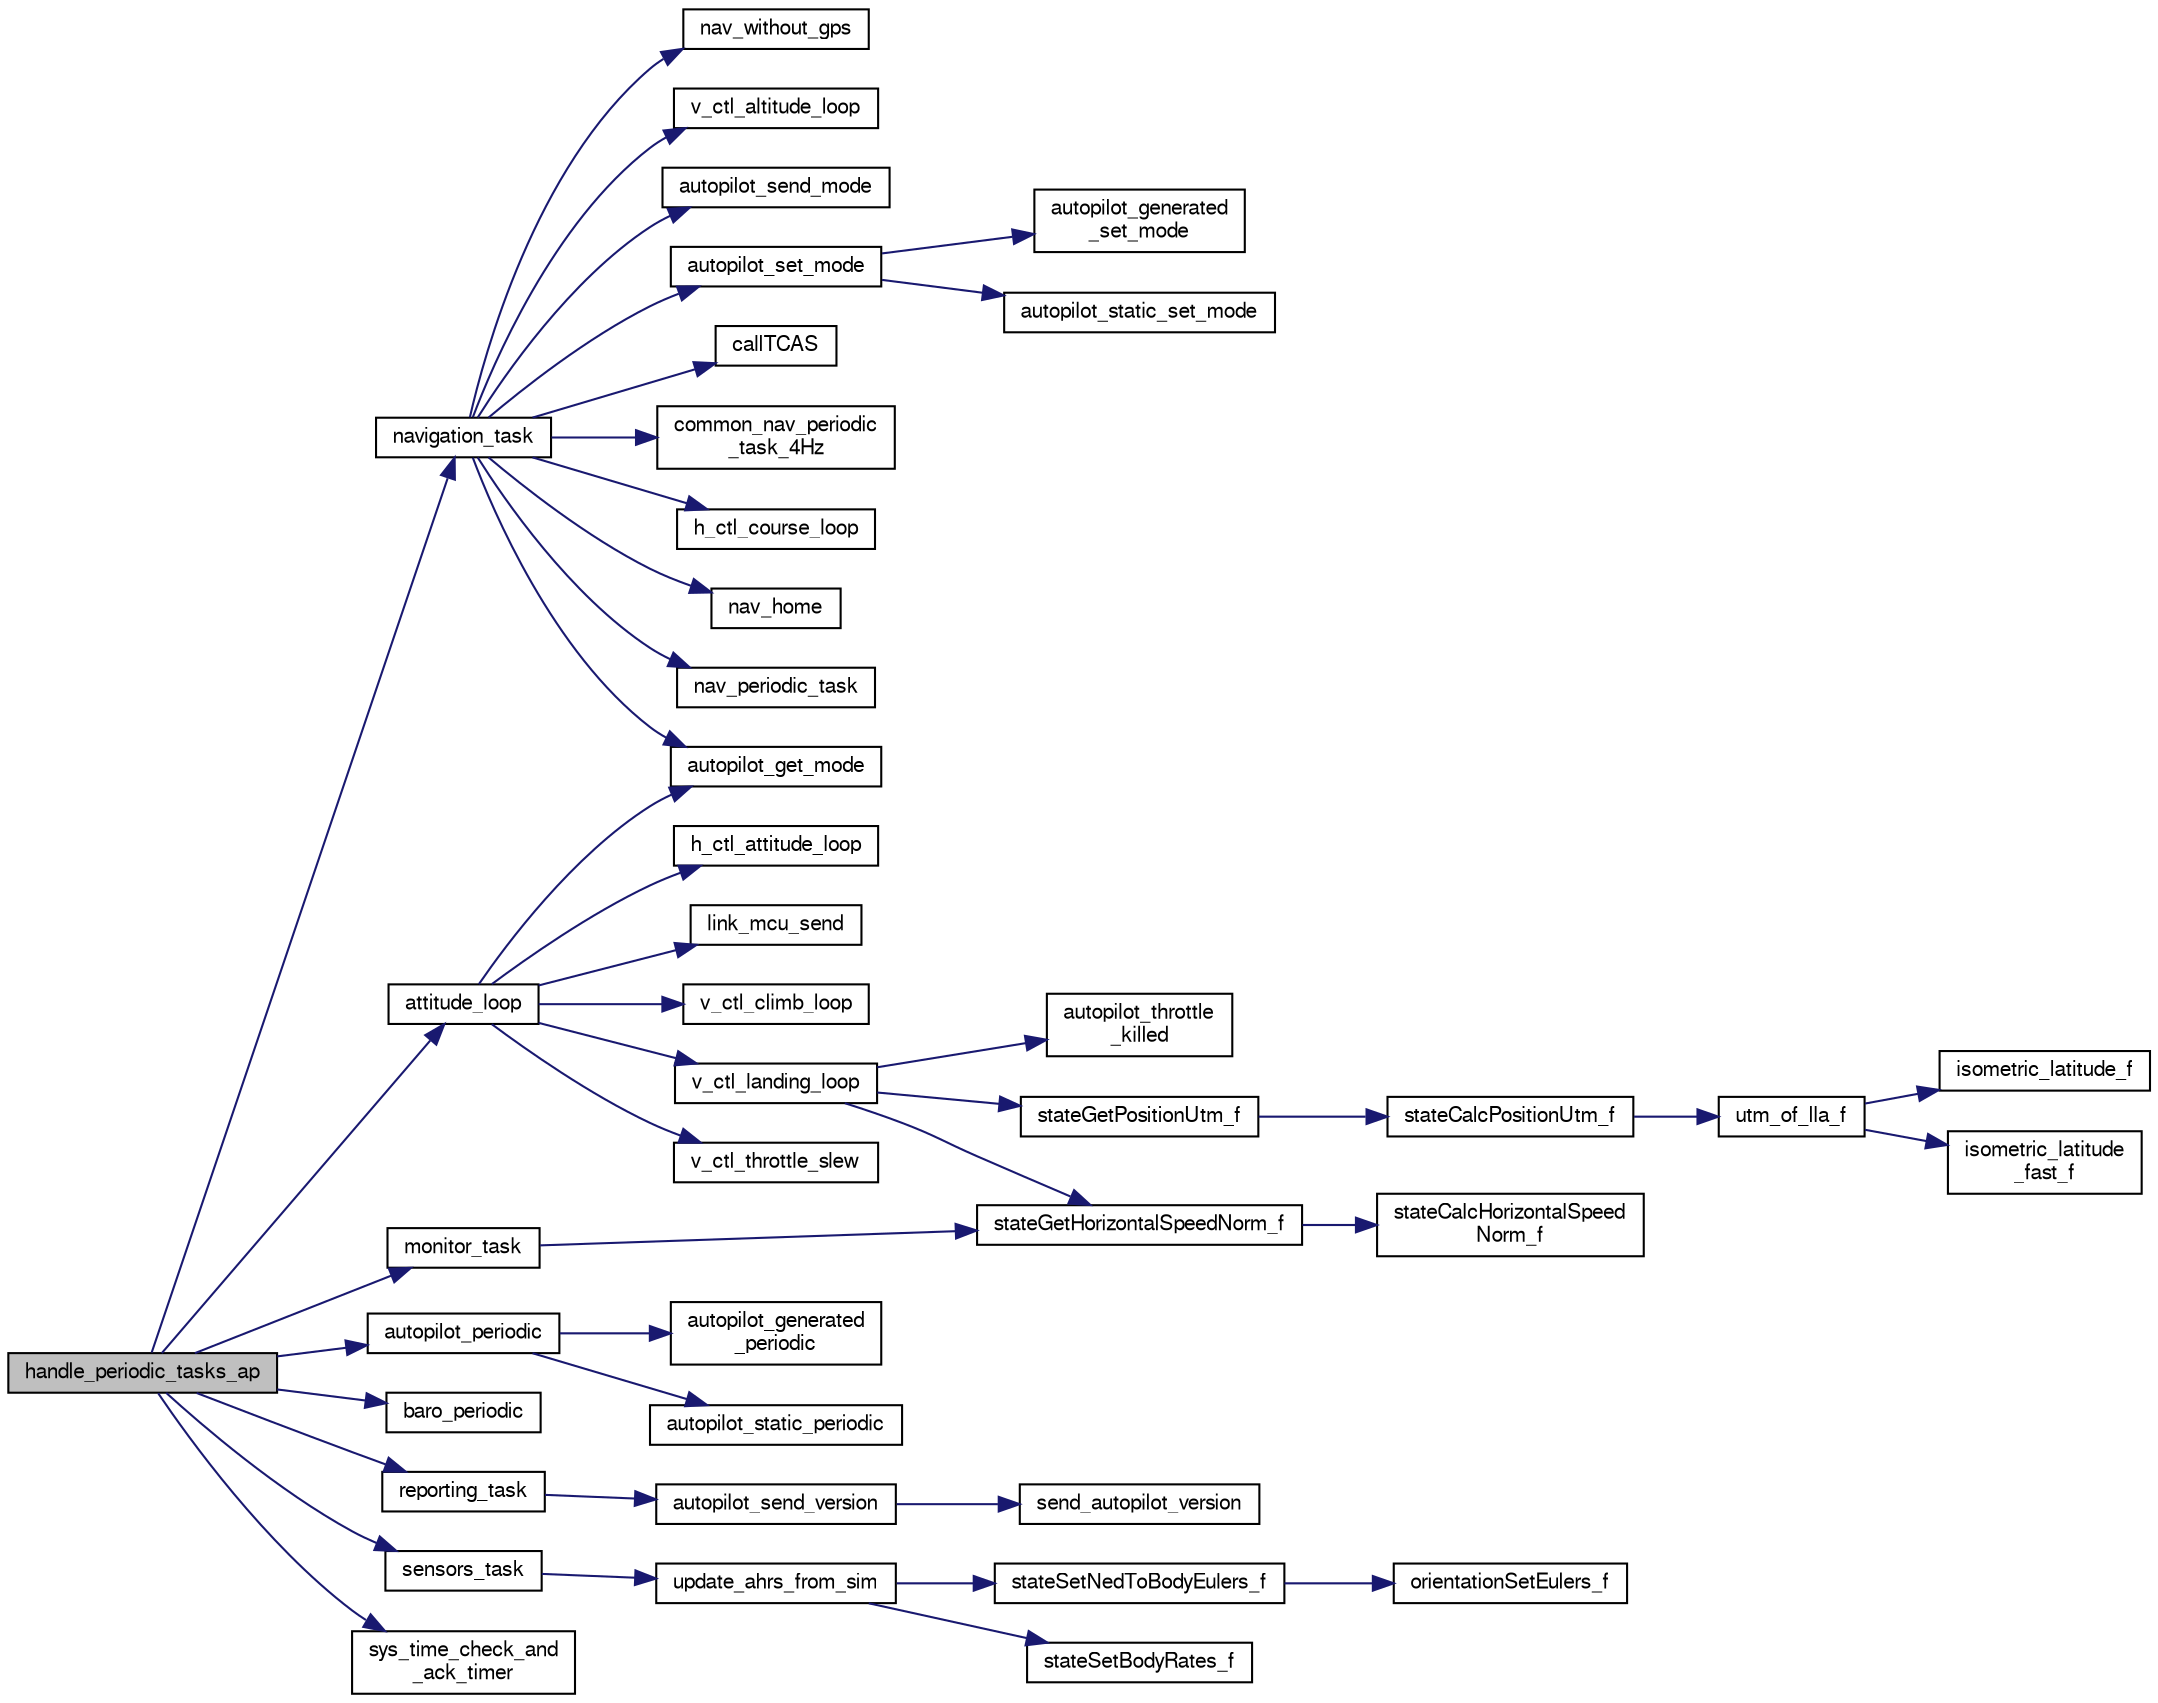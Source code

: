 digraph "handle_periodic_tasks_ap"
{
  edge [fontname="FreeSans",fontsize="10",labelfontname="FreeSans",labelfontsize="10"];
  node [fontname="FreeSans",fontsize="10",shape=record];
  rankdir="LR";
  Node1 [label="handle_periodic_tasks_ap",height=0.2,width=0.4,color="black", fillcolor="grey75", style="filled", fontcolor="black"];
  Node1 -> Node2 [color="midnightblue",fontsize="10",style="solid",fontname="FreeSans"];
  Node2 [label="attitude_loop",height=0.2,width=0.4,color="black", fillcolor="white", style="filled",URL="$fixedwing_2autopilot__static_8c.html#a315546d9034361bbc6970b3792dc8b67"];
  Node2 -> Node3 [color="midnightblue",fontsize="10",style="solid",fontname="FreeSans"];
  Node3 [label="autopilot_get_mode",height=0.2,width=0.4,color="black", fillcolor="white", style="filled",URL="$autopilot_8c.html#a23af2ac2d4bcb9b71c869a409de61cc4",tooltip="get autopilot mode "];
  Node2 -> Node4 [color="midnightblue",fontsize="10",style="solid",fontname="FreeSans"];
  Node4 [label="h_ctl_attitude_loop",height=0.2,width=0.4,color="black", fillcolor="white", style="filled",URL="$stabilization__adaptive_8c.html#a86f0d47644538be1345aab19c7dc3de4"];
  Node2 -> Node5 [color="midnightblue",fontsize="10",style="solid",fontname="FreeSans"];
  Node5 [label="link_mcu_send",height=0.2,width=0.4,color="black", fillcolor="white", style="filled",URL="$link__mcu__can_8h.html#ad2f41351eb7b54410360a1e9f1f2407a"];
  Node2 -> Node6 [color="midnightblue",fontsize="10",style="solid",fontname="FreeSans"];
  Node6 [label="v_ctl_climb_loop",height=0.2,width=0.4,color="black", fillcolor="white", style="filled",URL="$energy__ctrl_8c.html#a38f0bbceda8812281fc650c2c1aac6c8",tooltip="Auto-throttle inner loop. "];
  Node2 -> Node7 [color="midnightblue",fontsize="10",style="solid",fontname="FreeSans"];
  Node7 [label="v_ctl_landing_loop",height=0.2,width=0.4,color="black", fillcolor="white", style="filled",URL="$guidance__common_8h.html#a130f49d9941f156bb04aa94122b167d0"];
  Node7 -> Node8 [color="midnightblue",fontsize="10",style="solid",fontname="FreeSans"];
  Node8 [label="autopilot_throttle\l_killed",height=0.2,width=0.4,color="black", fillcolor="white", style="filled",URL="$autopilot_8c.html#ad0636a1ccc27b07219072341aec524d8",tooltip="get kill status "];
  Node7 -> Node9 [color="midnightblue",fontsize="10",style="solid",fontname="FreeSans"];
  Node9 [label="stateGetHorizontalSpeedNorm_f",height=0.2,width=0.4,color="black", fillcolor="white", style="filled",URL="$group__state__velocity.html#ga1396b84069296dc0353f25281a472c08",tooltip="Get norm of horizontal ground speed (float). "];
  Node9 -> Node10 [color="midnightblue",fontsize="10",style="solid",fontname="FreeSans"];
  Node10 [label="stateCalcHorizontalSpeed\lNorm_f",height=0.2,width=0.4,color="black", fillcolor="white", style="filled",URL="$group__state__velocity.html#ga990849172b82f2e3bc1ab9da2395c9c4"];
  Node7 -> Node11 [color="midnightblue",fontsize="10",style="solid",fontname="FreeSans"];
  Node11 [label="stateGetPositionUtm_f",height=0.2,width=0.4,color="black", fillcolor="white", style="filled",URL="$group__state__position.html#ga7488f3b1e3afa9515541c0130278bdac",tooltip="Get position in UTM coordinates (float). "];
  Node11 -> Node12 [color="midnightblue",fontsize="10",style="solid",fontname="FreeSans"];
  Node12 [label="stateCalcPositionUtm_f",height=0.2,width=0.4,color="black", fillcolor="white", style="filled",URL="$group__state__position.html#ga6893f5e3d84e0464d2bc6fc86a08f16d"];
  Node12 -> Node13 [color="midnightblue",fontsize="10",style="solid",fontname="FreeSans"];
  Node13 [label="utm_of_lla_f",height=0.2,width=0.4,color="black", fillcolor="white", style="filled",URL="$pprz__geodetic__float_8c.html#af99d4775df518f30b741b49c26eceedd"];
  Node13 -> Node14 [color="midnightblue",fontsize="10",style="solid",fontname="FreeSans"];
  Node14 [label="isometric_latitude_f",height=0.2,width=0.4,color="black", fillcolor="white", style="filled",URL="$pprz__geodetic__float_8c.html#a25c5bd31de0ea0d0caf14a0d217ad3ea"];
  Node13 -> Node15 [color="midnightblue",fontsize="10",style="solid",fontname="FreeSans"];
  Node15 [label="isometric_latitude\l_fast_f",height=0.2,width=0.4,color="black", fillcolor="white", style="filled",URL="$pprz__geodetic__float_8c.html#a21ea1b369f7d4abd984fb89c488dde24"];
  Node2 -> Node16 [color="midnightblue",fontsize="10",style="solid",fontname="FreeSans"];
  Node16 [label="v_ctl_throttle_slew",height=0.2,width=0.4,color="black", fillcolor="white", style="filled",URL="$energy__ctrl_8c.html#a7fefa3c115f6c0f7453db6c2edd2dbbb",tooltip="Computes slewed throttle from throttle setpoint called at 20Hz. "];
  Node1 -> Node17 [color="midnightblue",fontsize="10",style="solid",fontname="FreeSans"];
  Node17 [label="autopilot_periodic",height=0.2,width=0.4,color="black", fillcolor="white", style="filled",URL="$autopilot_8c.html#a1914661233fbbed6c2ee653b99757652",tooltip="AP periodic call. "];
  Node17 -> Node18 [color="midnightblue",fontsize="10",style="solid",fontname="FreeSans"];
  Node18 [label="autopilot_generated\l_periodic",height=0.2,width=0.4,color="black", fillcolor="white", style="filled",URL="$fixedwing_2autopilot__generated_8c.html#a275c90ef6580ab8a9c8a36f7ee3b9644"];
  Node17 -> Node19 [color="midnightblue",fontsize="10",style="solid",fontname="FreeSans"];
  Node19 [label="autopilot_static_periodic",height=0.2,width=0.4,color="black", fillcolor="white", style="filled",URL="$fixedwing_2autopilot__static_8c.html#a81ff7c3a0611cb76bfbd35fc817070d6"];
  Node1 -> Node20 [color="midnightblue",fontsize="10",style="solid",fontname="FreeSans"];
  Node20 [label="baro_periodic",height=0.2,width=0.4,color="black", fillcolor="white", style="filled",URL="$apogee_2baro__board_8c.html#a23ed77c56ba44b3ed3cc3b8e378bdb00"];
  Node1 -> Node21 [color="midnightblue",fontsize="10",style="solid",fontname="FreeSans"];
  Node21 [label="monitor_task",height=0.2,width=0.4,color="black", fillcolor="white", style="filled",URL="$fixedwing_2main__ap_8c.html#a7eac6acc6dec1056989fbbc5d65b85b9",tooltip="monitor stuff run at 1Hz "];
  Node21 -> Node9 [color="midnightblue",fontsize="10",style="solid",fontname="FreeSans"];
  Node1 -> Node22 [color="midnightblue",fontsize="10",style="solid",fontname="FreeSans"];
  Node22 [label="navigation_task",height=0.2,width=0.4,color="black", fillcolor="white", style="filled",URL="$fixedwing_2autopilot__static_8c.html#a79f823520ea0823e20084686978281e6",tooltip="Compute desired_course. "];
  Node22 -> Node3 [color="midnightblue",fontsize="10",style="solid",fontname="FreeSans"];
  Node22 -> Node23 [color="midnightblue",fontsize="10",style="solid",fontname="FreeSans"];
  Node23 [label="autopilot_send_mode",height=0.2,width=0.4,color="black", fillcolor="white", style="filled",URL="$autopilot_8c.html#a1c3d19dfa21f8e97526cb4d4b9ed5897",tooltip="send autopilot mode actual implementation is firmware dependent "];
  Node22 -> Node24 [color="midnightblue",fontsize="10",style="solid",fontname="FreeSans"];
  Node24 [label="autopilot_set_mode",height=0.2,width=0.4,color="black", fillcolor="white", style="filled",URL="$autopilot_8c.html#a1b657630df5b70390e96f4964390210a",tooltip="set autopilot mode "];
  Node24 -> Node25 [color="midnightblue",fontsize="10",style="solid",fontname="FreeSans"];
  Node25 [label="autopilot_generated\l_set_mode",height=0.2,width=0.4,color="black", fillcolor="white", style="filled",URL="$fixedwing_2autopilot__generated_8c.html#a2a352534b34a60927d75719902d2cffc"];
  Node24 -> Node26 [color="midnightblue",fontsize="10",style="solid",fontname="FreeSans"];
  Node26 [label="autopilot_static_set_mode",height=0.2,width=0.4,color="black", fillcolor="white", style="filled",URL="$fixedwing_2autopilot__static_8c.html#af7eb08dcaaeb9f55fe1b77230b0e78c3"];
  Node22 -> Node27 [color="midnightblue",fontsize="10",style="solid",fontname="FreeSans"];
  Node27 [label="callTCAS",height=0.2,width=0.4,color="black", fillcolor="white", style="filled",URL="$tcas_8c.html#a8a506736e0d5a76d185e828786c76f78"];
  Node22 -> Node28 [color="midnightblue",fontsize="10",style="solid",fontname="FreeSans"];
  Node28 [label="common_nav_periodic\l_task_4Hz",height=0.2,width=0.4,color="black", fillcolor="white", style="filled",URL="$common__nav_8c.html#a41fefa6b96afeb9a5d9f8bc41b7b8c2e"];
  Node22 -> Node29 [color="midnightblue",fontsize="10",style="solid",fontname="FreeSans"];
  Node29 [label="h_ctl_course_loop",height=0.2,width=0.4,color="black", fillcolor="white", style="filled",URL="$stabilization__adaptive_8c.html#a02ae04f0f1bbe7588572e87e3dadb381"];
  Node22 -> Node30 [color="midnightblue",fontsize="10",style="solid",fontname="FreeSans"];
  Node30 [label="nav_home",height=0.2,width=0.4,color="black", fillcolor="white", style="filled",URL="$nav_8c.html#a069e6b8f68b2e117cbbe03f29e30a2e3",tooltip="Home mode navigation (circle around HOME) "];
  Node22 -> Node31 [color="midnightblue",fontsize="10",style="solid",fontname="FreeSans"];
  Node31 [label="nav_periodic_task",height=0.2,width=0.4,color="black", fillcolor="white", style="filled",URL="$nav_8c.html#ad40d34bcd8520f64bb073fae4a08878e",tooltip="Navigation main: call to the code generated from the XML flight plan. "];
  Node22 -> Node32 [color="midnightblue",fontsize="10",style="solid",fontname="FreeSans"];
  Node32 [label="nav_without_gps",height=0.2,width=0.4,color="black", fillcolor="white", style="filled",URL="$nav_8c.html#ab746572e63956a2ad40674328a85b029",tooltip="Failsafe navigation without position estimation. "];
  Node22 -> Node33 [color="midnightblue",fontsize="10",style="solid",fontname="FreeSans"];
  Node33 [label="v_ctl_altitude_loop",height=0.2,width=0.4,color="black", fillcolor="white", style="filled",URL="$energy__ctrl_8c.html#ab78a678ff1021823256d747800db3140",tooltip="outer loop "];
  Node1 -> Node34 [color="midnightblue",fontsize="10",style="solid",fontname="FreeSans"];
  Node34 [label="reporting_task",height=0.2,width=0.4,color="black", fillcolor="white", style="filled",URL="$fixedwing_2main__ap_8c.html#a35e24bbf955d315ca24de207ead69ce2",tooltip="Send a series of initialisation messages followed by a stream of periodic ones. "];
  Node34 -> Node35 [color="midnightblue",fontsize="10",style="solid",fontname="FreeSans"];
  Node35 [label="autopilot_send_version",height=0.2,width=0.4,color="black", fillcolor="white", style="filled",URL="$autopilot_8c.html#ac26e7b23b69d3d3dc0fd390fb96efdbb",tooltip="send autopilot version "];
  Node35 -> Node36 [color="midnightblue",fontsize="10",style="solid",fontname="FreeSans"];
  Node36 [label="send_autopilot_version",height=0.2,width=0.4,color="black", fillcolor="white", style="filled",URL="$autopilot_8c.html#a4f0db67f7344287a8e1e4eaca348b66c"];
  Node1 -> Node37 [color="midnightblue",fontsize="10",style="solid",fontname="FreeSans"];
  Node37 [label="sensors_task",height=0.2,width=0.4,color="black", fillcolor="white", style="filled",URL="$fixedwing_2main__ap_8c.html#aaae462f08bad040640b5d7d9dac4e5d3",tooltip="Run at PERIODIC_FREQUENCY (60Hz if not defined) "];
  Node37 -> Node38 [color="midnightblue",fontsize="10",style="solid",fontname="FreeSans"];
  Node38 [label="update_ahrs_from_sim",height=0.2,width=0.4,color="black", fillcolor="white", style="filled",URL="$ahrs__sim_8c.html#a631ce4de5e99850af24482335a960acf"];
  Node38 -> Node39 [color="midnightblue",fontsize="10",style="solid",fontname="FreeSans"];
  Node39 [label="stateSetNedToBodyEulers_f",height=0.2,width=0.4,color="black", fillcolor="white", style="filled",URL="$group__state__attitude.html#ga738be1775d06ee00dbbf17124c230e04",tooltip="Set vehicle body attitude from euler angles (float). "];
  Node39 -> Node40 [color="midnightblue",fontsize="10",style="solid",fontname="FreeSans"];
  Node40 [label="orientationSetEulers_f",height=0.2,width=0.4,color="black", fillcolor="white", style="filled",URL="$group__math__orientation__representation.html#ga7c6b7dc05095bcaba232c62358335d81",tooltip="Set vehicle body attitude from euler angles (float). "];
  Node38 -> Node41 [color="midnightblue",fontsize="10",style="solid",fontname="FreeSans"];
  Node41 [label="stateSetBodyRates_f",height=0.2,width=0.4,color="black", fillcolor="white", style="filled",URL="$group__state__rate.html#ga81d506386a5e2842d7e37cb6e1dbf252",tooltip="Set vehicle body angular rate (float). "];
  Node1 -> Node42 [color="midnightblue",fontsize="10",style="solid",fontname="FreeSans"];
  Node42 [label="sys_time_check_and\l_ack_timer",height=0.2,width=0.4,color="black", fillcolor="white", style="filled",URL="$sys__time_8h.html#a51e98e20394934c8db19022ab2adc4c1",tooltip="Check if timer has elapsed. "];
}

